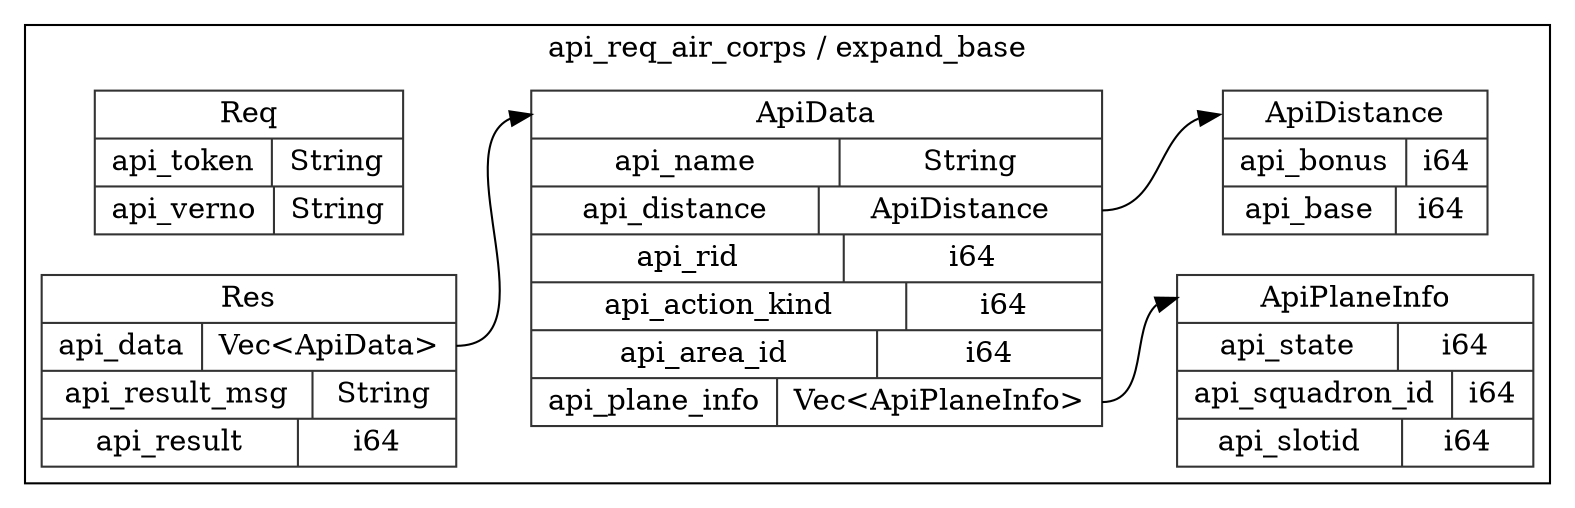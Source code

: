 digraph {
  rankdir=LR;
  subgraph cluster_0 {
    label="api_req_air_corps / expand_base";
    node [style="filled", color=white, style="solid", color=gray20];
    api_req_air_corps__expand_base__Req [label="<Req> Req  | { api_token | <api_token> String } | { api_verno | <api_verno> String }", shape=record];
    api_req_air_corps__expand_base__Res [label="<Res> Res  | { api_data | <api_data> Vec\<ApiData\> } | { api_result_msg | <api_result_msg> String } | { api_result | <api_result> i64 }", shape=record];
    api_req_air_corps__expand_base__ApiData;
    api_req_air_corps__expand_base__Res:api_data:e -> api_req_air_corps__expand_base__ApiData:ApiData:w;
    api_req_air_corps__expand_base__ApiPlaneInfo [label="<ApiPlaneInfo> ApiPlaneInfo  | { api_state | <api_state> i64 } | { api_squadron_id | <api_squadron_id> i64 } | { api_slotid | <api_slotid> i64 }", shape=record];
    api_req_air_corps__expand_base__ApiData [label="<ApiData> ApiData  | { api_name | <api_name> String } | { api_distance | <api_distance> ApiDistance } | { api_rid | <api_rid> i64 } | { api_action_kind | <api_action_kind> i64 } | { api_area_id | <api_area_id> i64 } | { api_plane_info | <api_plane_info> Vec\<ApiPlaneInfo\> }", shape=record];
    api_req_air_corps__expand_base__ApiDistance;
    api_req_air_corps__expand_base__ApiData:api_distance:e -> api_req_air_corps__expand_base__ApiDistance:ApiDistance:w;
    api_req_air_corps__expand_base__ApiData:api_plane_info:e -> api_req_air_corps__expand_base__ApiPlaneInfo:ApiPlaneInfo:w;
    api_req_air_corps__expand_base__ApiDistance [label="<ApiDistance> ApiDistance  | { api_bonus | <api_bonus> i64 } | { api_base | <api_base> i64 }", shape=record];
  }
}
